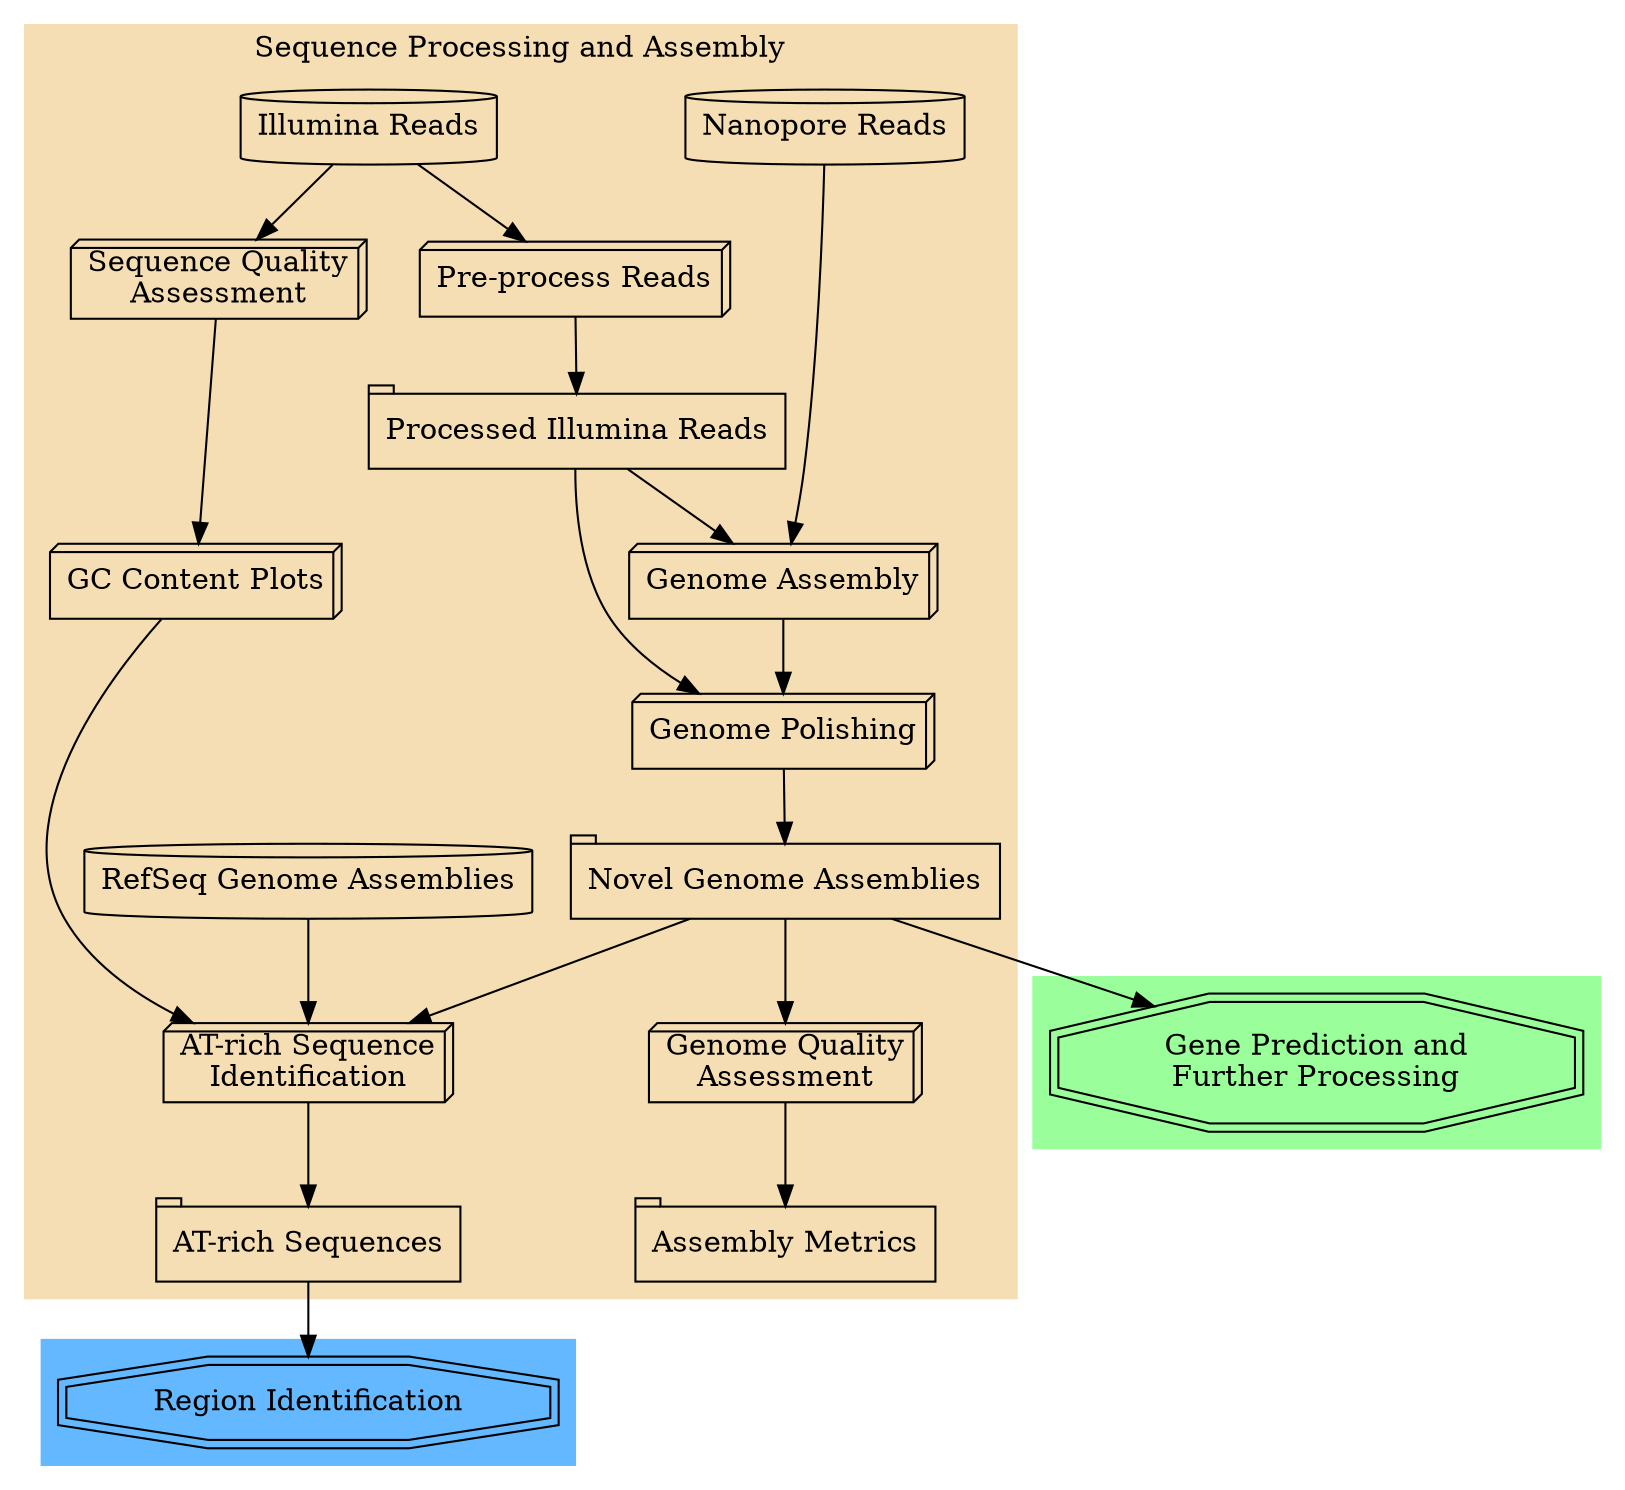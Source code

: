 digraph G{

	subgraph cluster_1 {
		 style = filled;
		 color = palegreen1;
		 "Gene Prediction and\nFurther Processing" [shape = doubleoctagon];
		 
	}
	
	#"Identify AT-rich Genomic Sequence" [shape = box3d];
	#splines = ortho;
	rankdir = "TB";
	subgraph cluster_0 {
		 style = filled;
		 color = wheat;
		 "Illumina Reads" [shape = cylinder];
		 "Pre-process Reads" [shape = box3d];
		 "Nanopore Reads" [shape = cylinder];
		 "Genome Assembly" [shape = box3d];
		 "Genome Polishing" [shape = box3d];
		 "Processed Illumina Reads" [shape = tab];
		 "Sequence Quality\nAssessment" [shape = box3d];
		 "Novel Genome Assemblies" [shape = tab];
		 "Illumina Reads" -> "Pre-process Reads";
		 "Illumina Reads" -> "Sequence Quality\nAssessment";
		 "GC Content Plots" [shape = box3d];
		 "Sequence Quality\nAssessment" -> "GC Content Plots";
		 "Pre-process Reads" -> "Processed Illumina Reads";
		 "Processed Illumina Reads" -> "Genome Assembly";
		 "Processed Illumina Reads" -> "Genome Polishing";
		 "Nanopore Reads" -> "Genome Assembly";
		 "Genome Assembly" -> "Genome Polishing" -> "Novel Genome Assemblies";
		 "Genome Quality\nAssessment" [shape = box3d];
		 "Novel Genome Assemblies" -> "Genome Quality\nAssessment";
		 "Assembly Metrics" [shape = tab];
		 "Genome Quality\nAssessment" -> "Assembly Metrics";
		 #{rank = same; "Assembled Genomes"; "QUAST Assembly Assessment"};
		 {rank = same; "Illumina Reads"; "Nanopore Reads"};
		 label = "Sequence Processing and Assembly";
	 	 #{rank = same; "Novel GA"; "Gene Prediction and Further Processing"};
		 "AT-rich Sequence\nIdentification" [shape = box3d];
		 "Novel Genome Assemblies" -> "AT-rich Sequence\nIdentification";
		 "RefSeq Genome Assemblies" [shape = cylinder];
		 "RefSeq Genome Assemblies" -> "AT-rich Sequence\nIdentification";
		 "AT-rich Sequence\nIdentification" -> "AT-rich Sequences"
		 "AT-rich Sequences" [shape = tab];
		 "GC Content Plots" -> "AT-rich Sequence\nIdentification";
	}

	subgraph cluster_2 {
		 style = filled;
		 color = steelblue1;
		 "Region Identification" [shape = doubleoctagon]
	}

	#"Assembled Genomes" -> "Identify AT-rich Genomic Sequence";
	"Novel Genome Assemblies" -> "Gene Prediction and\nFurther Processing";
	"AT-rich Sequences" -> "Region Identification";
}